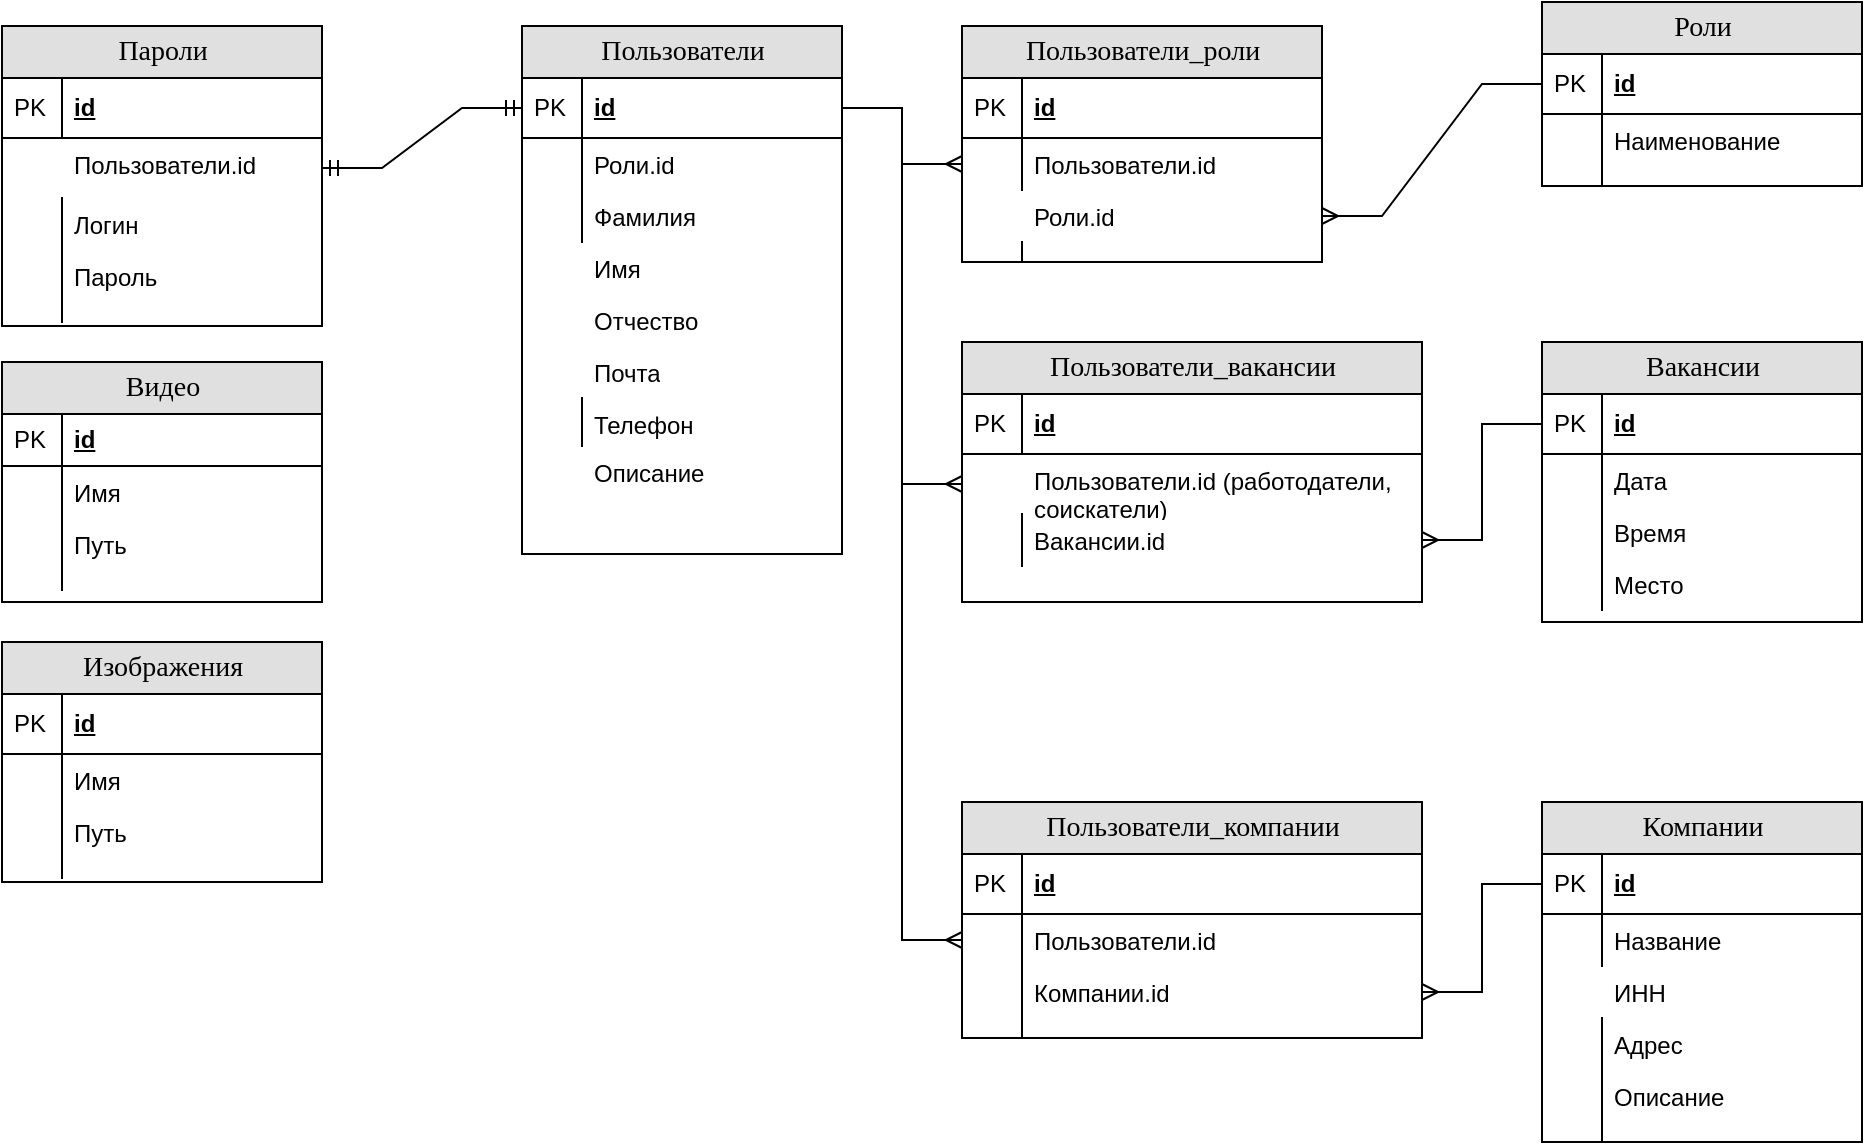 <mxfile version="20.8.23" type="github">
  <diagram name="Page-1" id="e56a1550-8fbb-45ad-956c-1786394a9013">
    <mxGraphModel dx="1720" dy="753" grid="0" gridSize="10" guides="1" tooltips="1" connect="1" arrows="1" fold="1" page="0" pageScale="1" pageWidth="1100" pageHeight="850" background="none" math="0" shadow="0">
      <root>
        <mxCell id="0" />
        <mxCell id="1" parent="0" />
        <mxCell id="CByPjqdnH1mS_0EtE83R-48" value="Пользователи" style="swimlane;html=1;fontStyle=0;childLayout=stackLayout;horizontal=1;startSize=26;fillColor=#e0e0e0;horizontalStack=0;resizeParent=1;resizeLast=0;collapsible=1;marginBottom=0;swimlaneFillColor=#ffffff;align=center;rounded=0;shadow=0;comic=0;labelBackgroundColor=none;strokeWidth=1;fontFamily=Verdana;fontSize=14" parent="1" vertex="1">
          <mxGeometry x="30" y="272" width="160" height="264" as="geometry" />
        </mxCell>
        <mxCell id="CByPjqdnH1mS_0EtE83R-49" value="id" style="shape=partialRectangle;top=0;left=0;right=0;bottom=1;html=1;align=left;verticalAlign=middle;fillColor=none;spacingLeft=34;spacingRight=4;whiteSpace=wrap;overflow=hidden;rotatable=0;points=[[0,0.5],[1,0.5]];portConstraint=eastwest;dropTarget=0;fontStyle=5;" parent="CByPjqdnH1mS_0EtE83R-48" vertex="1">
          <mxGeometry y="26" width="160" height="30" as="geometry" />
        </mxCell>
        <mxCell id="CByPjqdnH1mS_0EtE83R-50" value="PK" style="shape=partialRectangle;top=0;left=0;bottom=0;html=1;fillColor=none;align=left;verticalAlign=middle;spacingLeft=4;spacingRight=4;whiteSpace=wrap;overflow=hidden;rotatable=0;points=[];portConstraint=eastwest;part=1;" parent="CByPjqdnH1mS_0EtE83R-49" vertex="1" connectable="0">
          <mxGeometry width="30" height="30" as="geometry" />
        </mxCell>
        <mxCell id="CByPjqdnH1mS_0EtE83R-53" value="Роли.id" style="shape=partialRectangle;top=0;left=0;right=0;bottom=0;html=1;align=left;verticalAlign=top;fillColor=none;spacingLeft=34;spacingRight=4;whiteSpace=wrap;overflow=hidden;rotatable=0;points=[[0,0.5],[1,0.5]];portConstraint=eastwest;dropTarget=0;" parent="CByPjqdnH1mS_0EtE83R-48" vertex="1">
          <mxGeometry y="56" width="160" height="26" as="geometry" />
        </mxCell>
        <mxCell id="CByPjqdnH1mS_0EtE83R-54" value="" style="shape=partialRectangle;top=0;left=0;bottom=0;html=1;fillColor=none;align=left;verticalAlign=top;spacingLeft=4;spacingRight=4;whiteSpace=wrap;overflow=hidden;rotatable=0;points=[];portConstraint=eastwest;part=1;" parent="CByPjqdnH1mS_0EtE83R-53" vertex="1" connectable="0">
          <mxGeometry width="30" height="26" as="geometry" />
        </mxCell>
        <mxCell id="CByPjqdnH1mS_0EtE83R-51" value="Фамилия" style="shape=partialRectangle;top=0;left=0;right=0;bottom=0;html=1;align=left;verticalAlign=top;fillColor=none;spacingLeft=34;spacingRight=4;whiteSpace=wrap;overflow=hidden;rotatable=0;points=[[0,0.5],[1,0.5]];portConstraint=eastwest;dropTarget=0;" parent="CByPjqdnH1mS_0EtE83R-48" vertex="1">
          <mxGeometry y="82" width="160" height="26" as="geometry" />
        </mxCell>
        <mxCell id="CByPjqdnH1mS_0EtE83R-52" value="" style="shape=partialRectangle;top=0;left=0;bottom=0;html=1;fillColor=none;align=left;verticalAlign=top;spacingLeft=4;spacingRight=4;whiteSpace=wrap;overflow=hidden;rotatable=0;points=[];portConstraint=eastwest;part=1;" parent="CByPjqdnH1mS_0EtE83R-51" vertex="1" connectable="0">
          <mxGeometry width="30" height="26" as="geometry" />
        </mxCell>
        <mxCell id="NSzCooW_XAb84CC9enrU-23" value="Имя" style="shape=partialRectangle;top=0;left=0;right=0;bottom=0;html=1;align=left;verticalAlign=top;fillColor=none;spacingLeft=34;spacingRight=4;whiteSpace=wrap;overflow=hidden;rotatable=0;points=[[0,0.5],[1,0.5]];portConstraint=eastwest;dropTarget=0;" parent="CByPjqdnH1mS_0EtE83R-48" vertex="1">
          <mxGeometry y="108" width="160" height="26" as="geometry" />
        </mxCell>
        <mxCell id="NSzCooW_XAb84CC9enrU-24" value="Отчество" style="shape=partialRectangle;top=0;left=0;right=0;bottom=0;html=1;align=left;verticalAlign=top;fillColor=none;spacingLeft=34;spacingRight=4;whiteSpace=wrap;overflow=hidden;rotatable=0;points=[[0,0.5],[1,0.5]];portConstraint=eastwest;dropTarget=0;" parent="CByPjqdnH1mS_0EtE83R-48" vertex="1">
          <mxGeometry y="134" width="160" height="26" as="geometry" />
        </mxCell>
        <mxCell id="NSzCooW_XAb84CC9enrU-41" value="Почта" style="shape=partialRectangle;top=0;left=0;right=0;bottom=0;html=1;align=left;verticalAlign=top;fillColor=none;spacingLeft=34;spacingRight=4;whiteSpace=wrap;overflow=hidden;rotatable=0;points=[[0,0.5],[1,0.5]];portConstraint=eastwest;dropTarget=0;strokeColor=default;noLabel=0;portConstraintRotation=0;snapToPoint=0;fixDash=0;container=0;part=0;metaEdit=0;backgroundOutline=0;autosize=0;" parent="CByPjqdnH1mS_0EtE83R-48" vertex="1">
          <mxGeometry y="160" width="160" height="26" as="geometry" />
        </mxCell>
        <mxCell id="CByPjqdnH1mS_0EtE83R-57" value="Телефон" style="shape=partialRectangle;top=0;left=0;right=0;bottom=0;html=1;align=left;verticalAlign=top;fillColor=none;spacingLeft=34;spacingRight=4;whiteSpace=wrap;overflow=hidden;rotatable=0;points=[[0,0.5],[1,0.5]];portConstraint=eastwest;dropTarget=0;" parent="CByPjqdnH1mS_0EtE83R-48" vertex="1">
          <mxGeometry y="186" width="160" height="24" as="geometry" />
        </mxCell>
        <mxCell id="CByPjqdnH1mS_0EtE83R-58" value="" style="shape=partialRectangle;top=0;left=0;bottom=0;html=1;fillColor=none;align=left;verticalAlign=top;spacingLeft=4;spacingRight=4;whiteSpace=wrap;overflow=hidden;rotatable=0;points=[];portConstraint=eastwest;part=1;" parent="CByPjqdnH1mS_0EtE83R-57" vertex="1" connectable="0">
          <mxGeometry width="30" height="24" as="geometry" />
        </mxCell>
        <mxCell id="NSzCooW_XAb84CC9enrU-42" value="Описание" style="shape=partialRectangle;top=0;left=0;right=0;bottom=0;html=1;align=left;verticalAlign=top;fillColor=none;spacingLeft=34;spacingRight=4;whiteSpace=wrap;overflow=hidden;rotatable=0;points=[[0,0.5],[1,0.5]];portConstraint=eastwest;dropTarget=0;" parent="CByPjqdnH1mS_0EtE83R-48" vertex="1">
          <mxGeometry y="210" width="160" height="24" as="geometry" />
        </mxCell>
        <mxCell id="CByPjqdnH1mS_0EtE83R-59" value="Роли" style="swimlane;html=1;fontStyle=0;childLayout=stackLayout;horizontal=1;startSize=26;fillColor=#e0e0e0;horizontalStack=0;resizeParent=1;resizeLast=0;collapsible=1;marginBottom=0;swimlaneFillColor=#ffffff;align=center;rounded=0;shadow=0;comic=0;labelBackgroundColor=none;strokeWidth=1;fontFamily=Verdana;fontSize=14;autosize=1;" parent="1" vertex="1">
          <mxGeometry x="540" y="260" width="160" height="92" as="geometry" />
        </mxCell>
        <mxCell id="CByPjqdnH1mS_0EtE83R-60" value="id" style="shape=partialRectangle;top=0;left=0;right=0;bottom=1;html=1;align=left;verticalAlign=middle;fillColor=none;spacingLeft=34;spacingRight=4;whiteSpace=wrap;overflow=hidden;rotatable=0;points=[[0,0.5],[1,0.5]];portConstraint=eastwest;dropTarget=0;fontStyle=5;" parent="CByPjqdnH1mS_0EtE83R-59" vertex="1">
          <mxGeometry y="26" width="160" height="30" as="geometry" />
        </mxCell>
        <mxCell id="CByPjqdnH1mS_0EtE83R-61" value="PK" style="shape=partialRectangle;top=0;left=0;bottom=0;html=1;fillColor=none;align=left;verticalAlign=middle;spacingLeft=4;spacingRight=4;whiteSpace=wrap;overflow=hidden;rotatable=0;points=[];portConstraint=eastwest;part=1;" parent="CByPjqdnH1mS_0EtE83R-60" vertex="1" connectable="0">
          <mxGeometry width="30" height="30" as="geometry" />
        </mxCell>
        <mxCell id="CByPjqdnH1mS_0EtE83R-62" value="Наименование" style="shape=partialRectangle;top=0;left=0;right=0;bottom=0;html=1;align=left;verticalAlign=top;fillColor=none;spacingLeft=34;spacingRight=4;whiteSpace=wrap;overflow=hidden;rotatable=0;points=[[0,0.5],[1,0.5]];portConstraint=eastwest;dropTarget=0;" parent="CByPjqdnH1mS_0EtE83R-59" vertex="1">
          <mxGeometry y="56" width="160" height="26" as="geometry" />
        </mxCell>
        <mxCell id="CByPjqdnH1mS_0EtE83R-63" value="" style="shape=partialRectangle;top=0;left=0;bottom=0;html=1;fillColor=none;align=left;verticalAlign=top;spacingLeft=4;spacingRight=4;whiteSpace=wrap;overflow=hidden;rotatable=0;points=[];portConstraint=eastwest;part=1;" parent="CByPjqdnH1mS_0EtE83R-62" vertex="1" connectable="0">
          <mxGeometry width="30" height="26" as="geometry" />
        </mxCell>
        <mxCell id="CByPjqdnH1mS_0EtE83R-68" value="" style="shape=partialRectangle;top=0;left=0;right=0;bottom=0;html=1;align=left;verticalAlign=top;fillColor=none;spacingLeft=34;spacingRight=4;whiteSpace=wrap;overflow=hidden;rotatable=0;points=[[0,0.5],[1,0.5]];portConstraint=eastwest;dropTarget=0;" parent="CByPjqdnH1mS_0EtE83R-59" vertex="1">
          <mxGeometry y="82" width="160" height="10" as="geometry" />
        </mxCell>
        <mxCell id="CByPjqdnH1mS_0EtE83R-69" value="" style="shape=partialRectangle;top=0;left=0;bottom=0;html=1;fillColor=none;align=left;verticalAlign=top;spacingLeft=4;spacingRight=4;whiteSpace=wrap;overflow=hidden;rotatable=0;points=[];portConstraint=eastwest;part=1;" parent="CByPjqdnH1mS_0EtE83R-68" vertex="1" connectable="0">
          <mxGeometry width="30" height="10" as="geometry" />
        </mxCell>
        <mxCell id="CByPjqdnH1mS_0EtE83R-70" value="Вакансии" style="swimlane;html=1;fontStyle=0;childLayout=stackLayout;horizontal=1;startSize=26;fillColor=#e0e0e0;horizontalStack=0;resizeParent=1;resizeLast=0;collapsible=1;marginBottom=0;swimlaneFillColor=#ffffff;align=center;rounded=0;shadow=0;comic=0;labelBackgroundColor=none;strokeWidth=1;fontFamily=Verdana;fontSize=14;autosize=1;" parent="1" vertex="1">
          <mxGeometry x="540" y="430" width="160" height="140" as="geometry" />
        </mxCell>
        <mxCell id="CByPjqdnH1mS_0EtE83R-71" value="id" style="shape=partialRectangle;top=0;left=0;right=0;bottom=1;html=1;align=left;verticalAlign=middle;fillColor=none;spacingLeft=34;spacingRight=4;whiteSpace=wrap;overflow=hidden;rotatable=0;points=[[0,0.5],[1,0.5]];portConstraint=eastwest;dropTarget=0;fontStyle=5;" parent="CByPjqdnH1mS_0EtE83R-70" vertex="1">
          <mxGeometry y="26" width="160" height="30" as="geometry" />
        </mxCell>
        <mxCell id="CByPjqdnH1mS_0EtE83R-72" value="PK" style="shape=partialRectangle;top=0;left=0;bottom=0;html=1;fillColor=none;align=left;verticalAlign=middle;spacingLeft=4;spacingRight=4;whiteSpace=wrap;overflow=hidden;rotatable=0;points=[];portConstraint=eastwest;part=1;" parent="CByPjqdnH1mS_0EtE83R-71" vertex="1" connectable="0">
          <mxGeometry width="30" height="30" as="geometry" />
        </mxCell>
        <mxCell id="CByPjqdnH1mS_0EtE83R-73" value="Дата" style="shape=partialRectangle;top=0;left=0;right=0;bottom=0;html=1;align=left;verticalAlign=top;fillColor=none;spacingLeft=34;spacingRight=4;whiteSpace=wrap;overflow=hidden;rotatable=0;points=[[0,0.5],[1,0.5]];portConstraint=eastwest;dropTarget=0;" parent="CByPjqdnH1mS_0EtE83R-70" vertex="1">
          <mxGeometry y="56" width="160" height="26" as="geometry" />
        </mxCell>
        <mxCell id="CByPjqdnH1mS_0EtE83R-74" value="" style="shape=partialRectangle;top=0;left=0;bottom=0;html=1;fillColor=none;align=left;verticalAlign=top;spacingLeft=4;spacingRight=4;whiteSpace=wrap;overflow=hidden;rotatable=0;points=[];portConstraint=eastwest;part=1;" parent="CByPjqdnH1mS_0EtE83R-73" vertex="1" connectable="0">
          <mxGeometry width="30" height="26" as="geometry" />
        </mxCell>
        <mxCell id="CByPjqdnH1mS_0EtE83R-75" value="Время" style="shape=partialRectangle;top=0;left=0;right=0;bottom=0;html=1;align=left;verticalAlign=top;fillColor=none;spacingLeft=34;spacingRight=4;whiteSpace=wrap;overflow=hidden;rotatable=0;points=[[0,0.5],[1,0.5]];portConstraint=eastwest;dropTarget=0;" parent="CByPjqdnH1mS_0EtE83R-70" vertex="1">
          <mxGeometry y="82" width="160" height="26" as="geometry" />
        </mxCell>
        <mxCell id="CByPjqdnH1mS_0EtE83R-76" value="" style="shape=partialRectangle;top=0;left=0;bottom=0;html=1;fillColor=none;align=left;verticalAlign=top;spacingLeft=4;spacingRight=4;whiteSpace=wrap;overflow=hidden;rotatable=0;points=[];portConstraint=eastwest;part=1;" parent="CByPjqdnH1mS_0EtE83R-75" vertex="1" connectable="0">
          <mxGeometry width="30" height="26" as="geometry" />
        </mxCell>
        <mxCell id="CByPjqdnH1mS_0EtE83R-77" value="Место" style="shape=partialRectangle;top=0;left=0;right=0;bottom=0;html=1;align=left;verticalAlign=top;fillColor=none;spacingLeft=34;spacingRight=4;whiteSpace=wrap;overflow=hidden;rotatable=0;points=[[0,0.5],[1,0.5]];portConstraint=eastwest;dropTarget=0;" parent="CByPjqdnH1mS_0EtE83R-70" vertex="1">
          <mxGeometry y="108" width="160" height="26" as="geometry" />
        </mxCell>
        <mxCell id="CByPjqdnH1mS_0EtE83R-78" value="" style="shape=partialRectangle;top=0;left=0;bottom=0;html=1;fillColor=none;align=left;verticalAlign=top;spacingLeft=4;spacingRight=4;whiteSpace=wrap;overflow=hidden;rotatable=0;points=[];portConstraint=eastwest;part=1;" parent="CByPjqdnH1mS_0EtE83R-77" vertex="1" connectable="0">
          <mxGeometry width="30" height="26" as="geometry" />
        </mxCell>
        <mxCell id="NSzCooW_XAb84CC9enrU-28" value="Пароли" style="swimlane;html=1;fontStyle=0;childLayout=stackLayout;horizontal=1;startSize=26;fillColor=#e0e0e0;horizontalStack=0;resizeParent=1;resizeLast=0;collapsible=1;marginBottom=0;swimlaneFillColor=#ffffff;align=center;rounded=0;shadow=0;comic=0;labelBackgroundColor=none;strokeWidth=1;fontFamily=Verdana;fontSize=14" parent="1" vertex="1">
          <mxGeometry x="-230" y="272" width="160" height="150" as="geometry">
            <mxRectangle x="340" y="400" width="90" height="30" as="alternateBounds" />
          </mxGeometry>
        </mxCell>
        <mxCell id="NSzCooW_XAb84CC9enrU-29" value="id" style="shape=partialRectangle;top=0;left=0;right=0;bottom=1;html=1;align=left;verticalAlign=middle;fillColor=none;spacingLeft=34;spacingRight=4;whiteSpace=wrap;overflow=hidden;rotatable=0;points=[[0,0.5],[1,0.5]];portConstraint=eastwest;dropTarget=0;fontStyle=5;" parent="NSzCooW_XAb84CC9enrU-28" vertex="1">
          <mxGeometry y="26" width="160" height="30" as="geometry" />
        </mxCell>
        <mxCell id="NSzCooW_XAb84CC9enrU-30" value="PK" style="shape=partialRectangle;top=0;left=0;bottom=0;html=1;fillColor=none;align=left;verticalAlign=middle;spacingLeft=4;spacingRight=4;whiteSpace=wrap;overflow=hidden;rotatable=0;points=[];portConstraint=eastwest;part=1;" parent="NSzCooW_XAb84CC9enrU-29" vertex="1" connectable="0">
          <mxGeometry width="30" height="30" as="geometry" />
        </mxCell>
        <mxCell id="NSzCooW_XAb84CC9enrU-40" value="Пользователи.id" style="shape=partialRectangle;top=0;left=0;right=0;bottom=0;html=1;align=left;verticalAlign=top;fillColor=none;spacingLeft=34;spacingRight=4;whiteSpace=wrap;overflow=hidden;rotatable=0;points=[[0,0.5],[1,0.5]];portConstraint=eastwest;dropTarget=0;container=0;" parent="NSzCooW_XAb84CC9enrU-28" vertex="1">
          <mxGeometry y="56" width="160" height="30" as="geometry" />
        </mxCell>
        <mxCell id="NSzCooW_XAb84CC9enrU-31" value="Логин" style="shape=partialRectangle;top=0;left=0;right=0;bottom=0;html=1;align=left;verticalAlign=top;fillColor=none;spacingLeft=34;spacingRight=4;whiteSpace=wrap;overflow=hidden;rotatable=0;points=[[0,0.5],[1,0.5]];portConstraint=eastwest;dropTarget=0;" parent="NSzCooW_XAb84CC9enrU-28" vertex="1">
          <mxGeometry y="86" width="160" height="26" as="geometry" />
        </mxCell>
        <mxCell id="NSzCooW_XAb84CC9enrU-32" value="" style="shape=partialRectangle;top=0;left=0;bottom=0;html=1;fillColor=none;align=left;verticalAlign=top;spacingLeft=4;spacingRight=4;whiteSpace=wrap;overflow=hidden;rotatable=0;points=[];portConstraint=eastwest;part=1;" parent="NSzCooW_XAb84CC9enrU-31" vertex="1" connectable="0">
          <mxGeometry width="30" height="26" as="geometry" />
        </mxCell>
        <mxCell id="NSzCooW_XAb84CC9enrU-33" value="Пароль" style="shape=partialRectangle;top=0;left=0;right=0;bottom=0;html=1;align=left;verticalAlign=top;fillColor=none;spacingLeft=34;spacingRight=4;whiteSpace=wrap;overflow=hidden;rotatable=0;points=[[0,0.5],[1,0.5]];portConstraint=eastwest;dropTarget=0;" parent="NSzCooW_XAb84CC9enrU-28" vertex="1">
          <mxGeometry y="112" width="160" height="26" as="geometry" />
        </mxCell>
        <mxCell id="NSzCooW_XAb84CC9enrU-34" value="" style="shape=partialRectangle;top=0;left=0;bottom=0;html=1;fillColor=none;align=left;verticalAlign=top;spacingLeft=4;spacingRight=4;whiteSpace=wrap;overflow=hidden;rotatable=0;points=[];portConstraint=eastwest;part=1;" parent="NSzCooW_XAb84CC9enrU-33" vertex="1" connectable="0">
          <mxGeometry width="30" height="26" as="geometry" />
        </mxCell>
        <mxCell id="NSzCooW_XAb84CC9enrU-37" value="" style="shape=partialRectangle;top=0;left=0;right=0;bottom=0;html=1;align=left;verticalAlign=top;fillColor=none;spacingLeft=34;spacingRight=4;whiteSpace=wrap;overflow=hidden;rotatable=0;points=[[0,0.5],[1,0.5]];portConstraint=eastwest;dropTarget=0;" parent="NSzCooW_XAb84CC9enrU-28" vertex="1">
          <mxGeometry y="138" width="160" height="10" as="geometry" />
        </mxCell>
        <mxCell id="NSzCooW_XAb84CC9enrU-38" value="" style="shape=partialRectangle;top=0;left=0;bottom=0;html=1;fillColor=none;align=left;verticalAlign=top;spacingLeft=4;spacingRight=4;whiteSpace=wrap;overflow=hidden;rotatable=0;points=[];portConstraint=eastwest;part=1;" parent="NSzCooW_XAb84CC9enrU-37" vertex="1" connectable="0">
          <mxGeometry width="30" height="10" as="geometry" />
        </mxCell>
        <mxCell id="NSzCooW_XAb84CC9enrU-47" value="Компании" style="swimlane;html=1;fontStyle=0;childLayout=stackLayout;horizontal=1;startSize=26;fillColor=#e0e0e0;horizontalStack=0;resizeParent=1;resizeLast=0;collapsible=1;marginBottom=0;swimlaneFillColor=#ffffff;align=center;rounded=0;shadow=0;comic=0;labelBackgroundColor=none;strokeWidth=1;fontFamily=Verdana;fontSize=14" parent="1" vertex="1">
          <mxGeometry x="540" y="660" width="160" height="170" as="geometry" />
        </mxCell>
        <mxCell id="NSzCooW_XAb84CC9enrU-48" value="id" style="shape=partialRectangle;top=0;left=0;right=0;bottom=1;html=1;align=left;verticalAlign=middle;fillColor=none;spacingLeft=34;spacingRight=4;whiteSpace=wrap;overflow=hidden;rotatable=0;points=[[0,0.5],[1,0.5]];portConstraint=eastwest;dropTarget=0;fontStyle=5;" parent="NSzCooW_XAb84CC9enrU-47" vertex="1">
          <mxGeometry y="26" width="160" height="30" as="geometry" />
        </mxCell>
        <mxCell id="NSzCooW_XAb84CC9enrU-49" value="PK" style="shape=partialRectangle;top=0;left=0;bottom=0;html=1;fillColor=none;align=left;verticalAlign=middle;spacingLeft=4;spacingRight=4;whiteSpace=wrap;overflow=hidden;rotatable=0;points=[];portConstraint=eastwest;part=1;" parent="NSzCooW_XAb84CC9enrU-48" vertex="1" connectable="0">
          <mxGeometry width="30" height="30" as="geometry" />
        </mxCell>
        <mxCell id="NSzCooW_XAb84CC9enrU-50" value="Название" style="shape=partialRectangle;top=0;left=0;right=0;bottom=0;html=1;align=left;verticalAlign=top;fillColor=none;spacingLeft=34;spacingRight=4;whiteSpace=wrap;overflow=hidden;rotatable=0;points=[[0,0.5],[1,0.5]];portConstraint=eastwest;dropTarget=0;" parent="NSzCooW_XAb84CC9enrU-47" vertex="1">
          <mxGeometry y="56" width="160" height="26" as="geometry" />
        </mxCell>
        <mxCell id="NSzCooW_XAb84CC9enrU-51" value="" style="shape=partialRectangle;top=0;left=0;bottom=0;html=1;fillColor=none;align=left;verticalAlign=top;spacingLeft=4;spacingRight=4;whiteSpace=wrap;overflow=hidden;rotatable=0;points=[];portConstraint=eastwest;part=1;" parent="NSzCooW_XAb84CC9enrU-50" vertex="1" connectable="0">
          <mxGeometry width="30" height="26" as="geometry" />
        </mxCell>
        <mxCell id="g5jPXNo4En-UwNCVI3OH-29" value="ИНН" style="shape=partialRectangle;top=0;left=0;right=0;bottom=0;html=1;align=left;verticalAlign=top;fillColor=none;spacingLeft=34;spacingRight=4;whiteSpace=wrap;overflow=hidden;rotatable=0;points=[[0,0.5],[1,0.5]];portConstraint=eastwest;dropTarget=0;" vertex="1" parent="NSzCooW_XAb84CC9enrU-47">
          <mxGeometry y="82" width="160" height="26" as="geometry" />
        </mxCell>
        <mxCell id="NSzCooW_XAb84CC9enrU-52" value="Адрес" style="shape=partialRectangle;top=0;left=0;right=0;bottom=0;html=1;align=left;verticalAlign=top;fillColor=none;spacingLeft=34;spacingRight=4;whiteSpace=wrap;overflow=hidden;rotatable=0;points=[[0,0.5],[1,0.5]];portConstraint=eastwest;dropTarget=0;" parent="NSzCooW_XAb84CC9enrU-47" vertex="1">
          <mxGeometry y="108" width="160" height="26" as="geometry" />
        </mxCell>
        <mxCell id="NSzCooW_XAb84CC9enrU-53" value="" style="shape=partialRectangle;top=0;left=0;bottom=0;html=1;fillColor=none;align=left;verticalAlign=top;spacingLeft=4;spacingRight=4;whiteSpace=wrap;overflow=hidden;rotatable=0;points=[];portConstraint=eastwest;part=1;" parent="NSzCooW_XAb84CC9enrU-52" vertex="1" connectable="0">
          <mxGeometry width="30" height="26" as="geometry" />
        </mxCell>
        <mxCell id="NSzCooW_XAb84CC9enrU-54" value="Описание" style="shape=partialRectangle;top=0;left=0;right=0;bottom=0;html=1;align=left;verticalAlign=top;fillColor=none;spacingLeft=34;spacingRight=4;whiteSpace=wrap;overflow=hidden;rotatable=0;points=[[0,0.5],[1,0.5]];portConstraint=eastwest;dropTarget=0;" parent="NSzCooW_XAb84CC9enrU-47" vertex="1">
          <mxGeometry y="134" width="160" height="26" as="geometry" />
        </mxCell>
        <mxCell id="NSzCooW_XAb84CC9enrU-55" value="" style="shape=partialRectangle;top=0;left=0;bottom=0;html=1;fillColor=none;align=left;verticalAlign=top;spacingLeft=4;spacingRight=4;whiteSpace=wrap;overflow=hidden;rotatable=0;points=[];portConstraint=eastwest;part=1;" parent="NSzCooW_XAb84CC9enrU-54" vertex="1" connectable="0">
          <mxGeometry width="30" height="26" as="geometry" />
        </mxCell>
        <mxCell id="NSzCooW_XAb84CC9enrU-56" value="" style="shape=partialRectangle;top=0;left=0;right=0;bottom=0;html=1;align=left;verticalAlign=top;fillColor=none;spacingLeft=34;spacingRight=4;whiteSpace=wrap;overflow=hidden;rotatable=0;points=[[0,0.5],[1,0.5]];portConstraint=eastwest;dropTarget=0;" parent="NSzCooW_XAb84CC9enrU-47" vertex="1">
          <mxGeometry y="160" width="160" height="10" as="geometry" />
        </mxCell>
        <mxCell id="NSzCooW_XAb84CC9enrU-57" value="" style="shape=partialRectangle;top=0;left=0;bottom=0;html=1;fillColor=none;align=left;verticalAlign=top;spacingLeft=4;spacingRight=4;whiteSpace=wrap;overflow=hidden;rotatable=0;points=[];portConstraint=eastwest;part=1;" parent="NSzCooW_XAb84CC9enrU-56" vertex="1" connectable="0">
          <mxGeometry width="30" height="10" as="geometry" />
        </mxCell>
        <mxCell id="NSzCooW_XAb84CC9enrU-58" value="Изображения" style="swimlane;html=1;fontStyle=0;childLayout=stackLayout;horizontal=1;startSize=26;fillColor=#e0e0e0;horizontalStack=0;resizeParent=1;resizeLast=0;collapsible=1;marginBottom=0;swimlaneFillColor=#ffffff;align=center;rounded=0;shadow=0;comic=0;labelBackgroundColor=none;strokeWidth=1;fontFamily=Verdana;fontSize=14" parent="1" vertex="1">
          <mxGeometry x="-230" y="580" width="160" height="120" as="geometry" />
        </mxCell>
        <mxCell id="NSzCooW_XAb84CC9enrU-59" value="id" style="shape=partialRectangle;top=0;left=0;right=0;bottom=1;html=1;align=left;verticalAlign=middle;fillColor=none;spacingLeft=34;spacingRight=4;whiteSpace=wrap;overflow=hidden;rotatable=0;points=[[0,0.5],[1,0.5]];portConstraint=eastwest;dropTarget=0;fontStyle=5;" parent="NSzCooW_XAb84CC9enrU-58" vertex="1">
          <mxGeometry y="26" width="160" height="30" as="geometry" />
        </mxCell>
        <mxCell id="NSzCooW_XAb84CC9enrU-60" value="PK" style="shape=partialRectangle;top=0;left=0;bottom=0;html=1;fillColor=none;align=left;verticalAlign=middle;spacingLeft=4;spacingRight=4;whiteSpace=wrap;overflow=hidden;rotatable=0;points=[];portConstraint=eastwest;part=1;" parent="NSzCooW_XAb84CC9enrU-59" vertex="1" connectable="0">
          <mxGeometry width="30" height="30" as="geometry" />
        </mxCell>
        <mxCell id="NSzCooW_XAb84CC9enrU-61" value="Имя" style="shape=partialRectangle;top=0;left=0;right=0;bottom=0;html=1;align=left;verticalAlign=top;fillColor=none;spacingLeft=34;spacingRight=4;whiteSpace=wrap;overflow=hidden;rotatable=0;points=[[0,0.5],[1,0.5]];portConstraint=eastwest;dropTarget=0;" parent="NSzCooW_XAb84CC9enrU-58" vertex="1">
          <mxGeometry y="56" width="160" height="26" as="geometry" />
        </mxCell>
        <mxCell id="NSzCooW_XAb84CC9enrU-62" value="" style="shape=partialRectangle;top=0;left=0;bottom=0;html=1;fillColor=none;align=left;verticalAlign=top;spacingLeft=4;spacingRight=4;whiteSpace=wrap;overflow=hidden;rotatable=0;points=[];portConstraint=eastwest;part=1;" parent="NSzCooW_XAb84CC9enrU-61" vertex="1" connectable="0">
          <mxGeometry width="30" height="26" as="geometry" />
        </mxCell>
        <mxCell id="NSzCooW_XAb84CC9enrU-63" value="Путь" style="shape=partialRectangle;top=0;left=0;right=0;bottom=0;html=1;align=left;verticalAlign=top;fillColor=none;spacingLeft=34;spacingRight=4;whiteSpace=wrap;overflow=hidden;rotatable=0;points=[[0,0.5],[1,0.5]];portConstraint=eastwest;dropTarget=0;" parent="NSzCooW_XAb84CC9enrU-58" vertex="1">
          <mxGeometry y="82" width="160" height="26" as="geometry" />
        </mxCell>
        <mxCell id="NSzCooW_XAb84CC9enrU-64" value="" style="shape=partialRectangle;top=0;left=0;bottom=0;html=1;fillColor=none;align=left;verticalAlign=top;spacingLeft=4;spacingRight=4;whiteSpace=wrap;overflow=hidden;rotatable=0;points=[];portConstraint=eastwest;part=1;" parent="NSzCooW_XAb84CC9enrU-63" vertex="1" connectable="0">
          <mxGeometry width="30" height="26" as="geometry" />
        </mxCell>
        <mxCell id="NSzCooW_XAb84CC9enrU-67" value="" style="shape=partialRectangle;top=0;left=0;right=0;bottom=0;html=1;align=left;verticalAlign=top;fillColor=none;spacingLeft=34;spacingRight=4;whiteSpace=wrap;overflow=hidden;rotatable=0;points=[[0,0.5],[1,0.5]];portConstraint=eastwest;dropTarget=0;" parent="NSzCooW_XAb84CC9enrU-58" vertex="1">
          <mxGeometry y="108" width="160" height="10" as="geometry" />
        </mxCell>
        <mxCell id="NSzCooW_XAb84CC9enrU-68" value="" style="shape=partialRectangle;top=0;left=0;bottom=0;html=1;fillColor=none;align=left;verticalAlign=top;spacingLeft=4;spacingRight=4;whiteSpace=wrap;overflow=hidden;rotatable=0;points=[];portConstraint=eastwest;part=1;" parent="NSzCooW_XAb84CC9enrU-67" vertex="1" connectable="0">
          <mxGeometry width="30" height="10" as="geometry" />
        </mxCell>
        <mxCell id="NSzCooW_XAb84CC9enrU-69" value="Видео" style="swimlane;html=1;fontStyle=0;childLayout=stackLayout;horizontal=1;startSize=26;fillColor=#e0e0e0;horizontalStack=0;resizeParent=1;resizeLast=0;collapsible=1;marginBottom=0;swimlaneFillColor=#ffffff;align=center;rounded=0;shadow=0;comic=0;labelBackgroundColor=none;strokeWidth=1;fontFamily=Verdana;fontSize=14" parent="1" vertex="1">
          <mxGeometry x="-230" y="440" width="160" height="120" as="geometry" />
        </mxCell>
        <mxCell id="NSzCooW_XAb84CC9enrU-70" value="id" style="shape=partialRectangle;top=0;left=0;right=0;bottom=1;html=1;align=left;verticalAlign=middle;fillColor=none;spacingLeft=34;spacingRight=4;whiteSpace=wrap;overflow=hidden;rotatable=0;points=[[0,0.5],[1,0.5]];portConstraint=eastwest;dropTarget=0;fontStyle=5;" parent="NSzCooW_XAb84CC9enrU-69" vertex="1">
          <mxGeometry y="26" width="160" height="26" as="geometry" />
        </mxCell>
        <mxCell id="NSzCooW_XAb84CC9enrU-71" value="PK" style="shape=partialRectangle;top=0;left=0;bottom=0;html=1;fillColor=none;align=left;verticalAlign=middle;spacingLeft=4;spacingRight=4;whiteSpace=wrap;overflow=hidden;rotatable=0;points=[];portConstraint=eastwest;part=1;" parent="NSzCooW_XAb84CC9enrU-70" vertex="1" connectable="0">
          <mxGeometry width="30" height="26" as="geometry" />
        </mxCell>
        <mxCell id="NSzCooW_XAb84CC9enrU-72" value="Имя" style="shape=partialRectangle;top=0;left=0;right=0;bottom=0;html=1;align=left;verticalAlign=top;fillColor=none;spacingLeft=34;spacingRight=4;whiteSpace=wrap;overflow=hidden;rotatable=0;points=[[0,0.5],[1,0.5]];portConstraint=eastwest;dropTarget=0;" parent="NSzCooW_XAb84CC9enrU-69" vertex="1">
          <mxGeometry y="52" width="160" height="26" as="geometry" />
        </mxCell>
        <mxCell id="NSzCooW_XAb84CC9enrU-73" value="" style="shape=partialRectangle;top=0;left=0;bottom=0;html=1;fillColor=none;align=left;verticalAlign=top;spacingLeft=4;spacingRight=4;whiteSpace=wrap;overflow=hidden;rotatable=0;points=[];portConstraint=eastwest;part=1;" parent="NSzCooW_XAb84CC9enrU-72" vertex="1" connectable="0">
          <mxGeometry width="30" height="26" as="geometry" />
        </mxCell>
        <mxCell id="NSzCooW_XAb84CC9enrU-74" value="Путь" style="shape=partialRectangle;top=0;left=0;right=0;bottom=0;html=1;align=left;verticalAlign=top;fillColor=none;spacingLeft=34;spacingRight=4;whiteSpace=wrap;overflow=hidden;rotatable=0;points=[[0,0.5],[1,0.5]];portConstraint=eastwest;dropTarget=0;" parent="NSzCooW_XAb84CC9enrU-69" vertex="1">
          <mxGeometry y="78" width="160" height="26" as="geometry" />
        </mxCell>
        <mxCell id="NSzCooW_XAb84CC9enrU-75" value="" style="shape=partialRectangle;top=0;left=0;bottom=0;html=1;fillColor=none;align=left;verticalAlign=top;spacingLeft=4;spacingRight=4;whiteSpace=wrap;overflow=hidden;rotatable=0;points=[];portConstraint=eastwest;part=1;" parent="NSzCooW_XAb84CC9enrU-74" vertex="1" connectable="0">
          <mxGeometry width="30" height="26" as="geometry" />
        </mxCell>
        <mxCell id="NSzCooW_XAb84CC9enrU-78" value="" style="shape=partialRectangle;top=0;left=0;right=0;bottom=0;html=1;align=left;verticalAlign=top;fillColor=none;spacingLeft=34;spacingRight=4;whiteSpace=wrap;overflow=hidden;rotatable=0;points=[[0,0.5],[1,0.5]];portConstraint=eastwest;dropTarget=0;" parent="NSzCooW_XAb84CC9enrU-69" vertex="1">
          <mxGeometry y="104" width="160" height="10" as="geometry" />
        </mxCell>
        <mxCell id="NSzCooW_XAb84CC9enrU-79" value="" style="shape=partialRectangle;top=0;left=0;bottom=0;html=1;fillColor=none;align=left;verticalAlign=top;spacingLeft=4;spacingRight=4;whiteSpace=wrap;overflow=hidden;rotatable=0;points=[];portConstraint=eastwest;part=1;" parent="NSzCooW_XAb84CC9enrU-78" vertex="1" connectable="0">
          <mxGeometry width="30" height="10" as="geometry" />
        </mxCell>
        <mxCell id="NSzCooW_XAb84CC9enrU-81" value="" style="edgeStyle=entityRelationEdgeStyle;fontSize=12;html=1;endArrow=ERmandOne;startArrow=ERmandOne;rounded=0;" parent="1" source="NSzCooW_XAb84CC9enrU-40" target="CByPjqdnH1mS_0EtE83R-49" edge="1">
          <mxGeometry width="100" height="100" relative="1" as="geometry">
            <mxPoint x="-120" y="522" as="sourcePoint" />
            <mxPoint x="-20" y="422" as="targetPoint" />
          </mxGeometry>
        </mxCell>
        <mxCell id="g5jPXNo4En-UwNCVI3OH-3" value="Пользователи_роли" style="swimlane;html=1;fontStyle=0;childLayout=stackLayout;horizontal=1;startSize=26;fillColor=#e0e0e0;horizontalStack=0;resizeParent=1;resizeLast=0;collapsible=1;marginBottom=0;swimlaneFillColor=#ffffff;align=center;rounded=0;shadow=0;comic=0;labelBackgroundColor=none;strokeWidth=1;fontFamily=Verdana;fontSize=14;autosize=1;" vertex="1" parent="1">
          <mxGeometry x="250" y="272" width="180" height="118" as="geometry" />
        </mxCell>
        <mxCell id="g5jPXNo4En-UwNCVI3OH-4" value="id" style="shape=partialRectangle;top=0;left=0;right=0;bottom=1;html=1;align=left;verticalAlign=middle;fillColor=none;spacingLeft=34;spacingRight=4;whiteSpace=wrap;overflow=hidden;rotatable=0;points=[[0,0.5],[1,0.5]];portConstraint=eastwest;dropTarget=0;fontStyle=5;" vertex="1" parent="g5jPXNo4En-UwNCVI3OH-3">
          <mxGeometry y="26" width="180" height="30" as="geometry" />
        </mxCell>
        <mxCell id="g5jPXNo4En-UwNCVI3OH-5" value="PK" style="shape=partialRectangle;top=0;left=0;bottom=0;html=1;fillColor=none;align=left;verticalAlign=middle;spacingLeft=4;spacingRight=4;whiteSpace=wrap;overflow=hidden;rotatable=0;points=[];portConstraint=eastwest;part=1;" vertex="1" connectable="0" parent="g5jPXNo4En-UwNCVI3OH-4">
          <mxGeometry width="30" height="30" as="geometry" />
        </mxCell>
        <mxCell id="g5jPXNo4En-UwNCVI3OH-6" value="Пользователи.id" style="shape=partialRectangle;top=0;left=0;right=0;bottom=0;html=1;align=left;verticalAlign=top;fillColor=none;spacingLeft=34;spacingRight=4;whiteSpace=wrap;overflow=hidden;rotatable=0;points=[[0,0.5],[1,0.5]];portConstraint=eastwest;dropTarget=0;" vertex="1" parent="g5jPXNo4En-UwNCVI3OH-3">
          <mxGeometry y="56" width="180" height="26" as="geometry" />
        </mxCell>
        <mxCell id="g5jPXNo4En-UwNCVI3OH-7" value="" style="shape=partialRectangle;top=0;left=0;bottom=0;html=1;fillColor=none;align=left;verticalAlign=top;spacingLeft=4;spacingRight=4;whiteSpace=wrap;overflow=hidden;rotatable=0;points=[];portConstraint=eastwest;part=1;" vertex="1" connectable="0" parent="g5jPXNo4En-UwNCVI3OH-6">
          <mxGeometry width="30" height="26" as="geometry" />
        </mxCell>
        <mxCell id="g5jPXNo4En-UwNCVI3OH-11" value="Роли.id" style="shape=partialRectangle;top=0;left=0;right=0;bottom=0;html=1;align=left;verticalAlign=top;fillColor=none;spacingLeft=34;spacingRight=4;whiteSpace=wrap;overflow=hidden;rotatable=0;points=[[0,0.5],[1,0.5]];portConstraint=eastwest;dropTarget=0;" vertex="1" parent="g5jPXNo4En-UwNCVI3OH-3">
          <mxGeometry y="82" width="180" height="26" as="geometry" />
        </mxCell>
        <mxCell id="g5jPXNo4En-UwNCVI3OH-8" value="" style="shape=partialRectangle;top=0;left=0;right=0;bottom=0;html=1;align=left;verticalAlign=top;fillColor=none;spacingLeft=34;spacingRight=4;whiteSpace=wrap;overflow=hidden;rotatable=0;points=[[0,0.5],[1,0.5]];portConstraint=eastwest;dropTarget=0;" vertex="1" parent="g5jPXNo4En-UwNCVI3OH-3">
          <mxGeometry y="108" width="180" height="10" as="geometry" />
        </mxCell>
        <mxCell id="g5jPXNo4En-UwNCVI3OH-9" value="" style="shape=partialRectangle;top=0;left=0;bottom=0;html=1;fillColor=none;align=left;verticalAlign=top;spacingLeft=4;spacingRight=4;whiteSpace=wrap;overflow=hidden;rotatable=0;points=[];portConstraint=eastwest;part=1;" vertex="1" connectable="0" parent="g5jPXNo4En-UwNCVI3OH-8">
          <mxGeometry width="30" height="10" as="geometry" />
        </mxCell>
        <mxCell id="g5jPXNo4En-UwNCVI3OH-10" value="" style="edgeStyle=entityRelationEdgeStyle;fontSize=12;html=1;endArrow=ERmany;rounded=0;" edge="1" parent="1" source="CByPjqdnH1mS_0EtE83R-49" target="g5jPXNo4En-UwNCVI3OH-6">
          <mxGeometry width="100" height="100" relative="1" as="geometry">
            <mxPoint x="260" y="550" as="sourcePoint" />
            <mxPoint x="360" y="450" as="targetPoint" />
          </mxGeometry>
        </mxCell>
        <mxCell id="g5jPXNo4En-UwNCVI3OH-12" value="" style="edgeStyle=entityRelationEdgeStyle;fontSize=12;html=1;endArrow=ERmany;rounded=0;" edge="1" parent="1" source="CByPjqdnH1mS_0EtE83R-60" target="g5jPXNo4En-UwNCVI3OH-11">
          <mxGeometry width="100" height="100" relative="1" as="geometry">
            <mxPoint x="360" y="640" as="sourcePoint" />
            <mxPoint x="460" y="540" as="targetPoint" />
          </mxGeometry>
        </mxCell>
        <mxCell id="g5jPXNo4En-UwNCVI3OH-17" value="Пользователи_вакансии" style="swimlane;html=1;fontStyle=0;childLayout=stackLayout;horizontal=1;startSize=26;fillColor=#e0e0e0;horizontalStack=0;resizeParent=1;resizeLast=0;collapsible=1;marginBottom=0;swimlaneFillColor=#ffffff;align=center;rounded=0;shadow=0;comic=0;labelBackgroundColor=none;strokeWidth=1;fontFamily=Verdana;fontSize=14" vertex="1" parent="1">
          <mxGeometry x="250" y="430" width="230" height="130" as="geometry" />
        </mxCell>
        <mxCell id="g5jPXNo4En-UwNCVI3OH-18" value="id" style="shape=partialRectangle;top=0;left=0;right=0;bottom=1;html=1;align=left;verticalAlign=middle;fillColor=none;spacingLeft=34;spacingRight=4;whiteSpace=wrap;overflow=hidden;rotatable=0;points=[[0,0.5],[1,0.5]];portConstraint=eastwest;dropTarget=0;fontStyle=5;" vertex="1" parent="g5jPXNo4En-UwNCVI3OH-17">
          <mxGeometry y="26" width="230" height="30" as="geometry" />
        </mxCell>
        <mxCell id="g5jPXNo4En-UwNCVI3OH-19" value="PK" style="shape=partialRectangle;top=0;left=0;bottom=0;html=1;fillColor=none;align=left;verticalAlign=middle;spacingLeft=4;spacingRight=4;whiteSpace=wrap;overflow=hidden;rotatable=0;points=[];portConstraint=eastwest;part=1;" vertex="1" connectable="0" parent="g5jPXNo4En-UwNCVI3OH-18">
          <mxGeometry width="30" height="30" as="geometry" />
        </mxCell>
        <mxCell id="g5jPXNo4En-UwNCVI3OH-20" value="Пользователи.id (работодатели, соискатели)" style="shape=partialRectangle;top=0;left=0;right=0;bottom=0;html=1;align=left;verticalAlign=top;fillColor=none;spacingLeft=34;spacingRight=4;whiteSpace=wrap;overflow=hidden;rotatable=0;points=[[0,0.5],[1,0.5]];portConstraint=eastwest;dropTarget=0;" vertex="1" parent="g5jPXNo4En-UwNCVI3OH-17">
          <mxGeometry y="56" width="230" height="30" as="geometry" />
        </mxCell>
        <mxCell id="g5jPXNo4En-UwNCVI3OH-25" value="Вакансии.id" style="shape=partialRectangle;top=0;left=0;right=0;bottom=0;html=1;align=left;verticalAlign=top;fillColor=none;spacingLeft=34;spacingRight=4;whiteSpace=wrap;overflow=hidden;rotatable=0;points=[[0,0.5],[1,0.5]];portConstraint=eastwest;dropTarget=0;" vertex="1" parent="g5jPXNo4En-UwNCVI3OH-17">
          <mxGeometry y="86" width="230" height="26" as="geometry" />
        </mxCell>
        <mxCell id="g5jPXNo4En-UwNCVI3OH-26" value="" style="shape=partialRectangle;top=0;left=0;bottom=0;html=1;fillColor=none;align=left;verticalAlign=top;spacingLeft=4;spacingRight=4;whiteSpace=wrap;overflow=hidden;rotatable=0;points=[];portConstraint=eastwest;part=1;" vertex="1" connectable="0" parent="g5jPXNo4En-UwNCVI3OH-25">
          <mxGeometry width="30" height="26" as="geometry" />
        </mxCell>
        <mxCell id="g5jPXNo4En-UwNCVI3OH-27" value="" style="edgeStyle=entityRelationEdgeStyle;fontSize=12;html=1;endArrow=ERmany;rounded=0;" edge="1" parent="1" source="CByPjqdnH1mS_0EtE83R-49" target="g5jPXNo4En-UwNCVI3OH-20">
          <mxGeometry width="100" height="100" relative="1" as="geometry">
            <mxPoint x="-110" y="508" as="sourcePoint" />
            <mxPoint x="-50" y="536" as="targetPoint" />
          </mxGeometry>
        </mxCell>
        <mxCell id="g5jPXNo4En-UwNCVI3OH-28" value="" style="edgeStyle=entityRelationEdgeStyle;fontSize=12;html=1;endArrow=ERmany;rounded=0;" edge="1" parent="1" source="CByPjqdnH1mS_0EtE83R-71" target="g5jPXNo4En-UwNCVI3OH-25">
          <mxGeometry width="100" height="100" relative="1" as="geometry">
            <mxPoint x="460" y="606" as="sourcePoint" />
            <mxPoint x="520" y="634" as="targetPoint" />
          </mxGeometry>
        </mxCell>
        <mxCell id="g5jPXNo4En-UwNCVI3OH-30" value="Пользователи_компании" style="swimlane;html=1;fontStyle=0;childLayout=stackLayout;horizontal=1;startSize=26;fillColor=#e0e0e0;horizontalStack=0;resizeParent=1;resizeLast=0;collapsible=1;marginBottom=0;swimlaneFillColor=#ffffff;align=center;rounded=0;shadow=0;comic=0;labelBackgroundColor=none;strokeWidth=1;fontFamily=Verdana;fontSize=14" vertex="1" parent="1">
          <mxGeometry x="250" y="660" width="230" height="118" as="geometry" />
        </mxCell>
        <mxCell id="g5jPXNo4En-UwNCVI3OH-31" value="id" style="shape=partialRectangle;top=0;left=0;right=0;bottom=1;html=1;align=left;verticalAlign=middle;fillColor=none;spacingLeft=34;spacingRight=4;whiteSpace=wrap;overflow=hidden;rotatable=0;points=[[0,0.5],[1,0.5]];portConstraint=eastwest;dropTarget=0;fontStyle=5;" vertex="1" parent="g5jPXNo4En-UwNCVI3OH-30">
          <mxGeometry y="26" width="230" height="30" as="geometry" />
        </mxCell>
        <mxCell id="g5jPXNo4En-UwNCVI3OH-32" value="PK" style="shape=partialRectangle;top=0;left=0;bottom=0;html=1;fillColor=none;align=left;verticalAlign=middle;spacingLeft=4;spacingRight=4;whiteSpace=wrap;overflow=hidden;rotatable=0;points=[];portConstraint=eastwest;part=1;" vertex="1" connectable="0" parent="g5jPXNo4En-UwNCVI3OH-31">
          <mxGeometry width="30" height="30" as="geometry" />
        </mxCell>
        <mxCell id="g5jPXNo4En-UwNCVI3OH-36" value="Пользователи.id" style="shape=partialRectangle;top=0;left=0;right=0;bottom=0;html=1;align=left;verticalAlign=top;fillColor=none;spacingLeft=34;spacingRight=4;whiteSpace=wrap;overflow=hidden;rotatable=0;points=[[0,0.5],[1,0.5]];portConstraint=eastwest;dropTarget=0;" vertex="1" parent="g5jPXNo4En-UwNCVI3OH-30">
          <mxGeometry y="56" width="230" height="26" as="geometry" />
        </mxCell>
        <mxCell id="g5jPXNo4En-UwNCVI3OH-37" value="" style="shape=partialRectangle;top=0;left=0;bottom=0;html=1;fillColor=none;align=left;verticalAlign=top;spacingLeft=4;spacingRight=4;whiteSpace=wrap;overflow=hidden;rotatable=0;points=[];portConstraint=eastwest;part=1;" vertex="1" connectable="0" parent="g5jPXNo4En-UwNCVI3OH-36">
          <mxGeometry width="30" height="26" as="geometry" />
        </mxCell>
        <mxCell id="g5jPXNo4En-UwNCVI3OH-38" value="Компании.id" style="shape=partialRectangle;top=0;left=0;right=0;bottom=0;html=1;align=left;verticalAlign=top;fillColor=none;spacingLeft=34;spacingRight=4;whiteSpace=wrap;overflow=hidden;rotatable=0;points=[[0,0.5],[1,0.5]];portConstraint=eastwest;dropTarget=0;" vertex="1" parent="g5jPXNo4En-UwNCVI3OH-30">
          <mxGeometry y="82" width="230" height="26" as="geometry" />
        </mxCell>
        <mxCell id="g5jPXNo4En-UwNCVI3OH-39" value="" style="shape=partialRectangle;top=0;left=0;bottom=0;html=1;fillColor=none;align=left;verticalAlign=top;spacingLeft=4;spacingRight=4;whiteSpace=wrap;overflow=hidden;rotatable=0;points=[];portConstraint=eastwest;part=1;" vertex="1" connectable="0" parent="g5jPXNo4En-UwNCVI3OH-38">
          <mxGeometry width="30" height="26" as="geometry" />
        </mxCell>
        <mxCell id="g5jPXNo4En-UwNCVI3OH-40" value="" style="shape=partialRectangle;top=0;left=0;right=0;bottom=0;html=1;align=left;verticalAlign=top;fillColor=none;spacingLeft=34;spacingRight=4;whiteSpace=wrap;overflow=hidden;rotatable=0;points=[[0,0.5],[1,0.5]];portConstraint=eastwest;dropTarget=0;" vertex="1" parent="g5jPXNo4En-UwNCVI3OH-30">
          <mxGeometry y="108" width="230" height="10" as="geometry" />
        </mxCell>
        <mxCell id="g5jPXNo4En-UwNCVI3OH-41" value="" style="shape=partialRectangle;top=0;left=0;bottom=0;html=1;fillColor=none;align=left;verticalAlign=top;spacingLeft=4;spacingRight=4;whiteSpace=wrap;overflow=hidden;rotatable=0;points=[];portConstraint=eastwest;part=1;" vertex="1" connectable="0" parent="g5jPXNo4En-UwNCVI3OH-40">
          <mxGeometry width="30" height="10" as="geometry" />
        </mxCell>
        <mxCell id="g5jPXNo4En-UwNCVI3OH-42" value="" style="edgeStyle=entityRelationEdgeStyle;fontSize=12;html=1;endArrow=ERmany;rounded=0;" edge="1" parent="1" source="CByPjqdnH1mS_0EtE83R-49" target="g5jPXNo4En-UwNCVI3OH-36">
          <mxGeometry width="100" height="100" relative="1" as="geometry">
            <mxPoint x="100" y="660" as="sourcePoint" />
            <mxPoint x="160" y="848" as="targetPoint" />
          </mxGeometry>
        </mxCell>
        <mxCell id="g5jPXNo4En-UwNCVI3OH-43" value="" style="edgeStyle=entityRelationEdgeStyle;fontSize=12;html=1;endArrow=ERmany;rounded=0;" edge="1" parent="1" source="NSzCooW_XAb84CC9enrU-48" target="g5jPXNo4En-UwNCVI3OH-38">
          <mxGeometry width="100" height="100" relative="1" as="geometry">
            <mxPoint x="210" y="333" as="sourcePoint" />
            <mxPoint x="270" y="521" as="targetPoint" />
          </mxGeometry>
        </mxCell>
      </root>
    </mxGraphModel>
  </diagram>
</mxfile>
